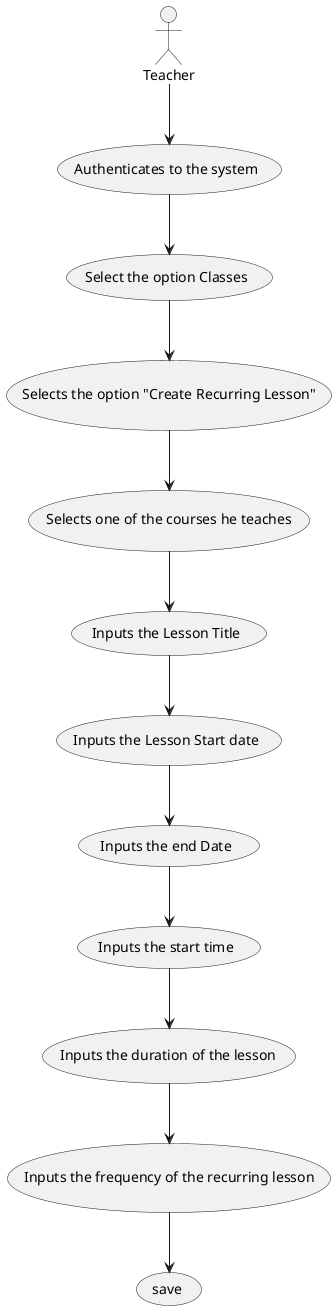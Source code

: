 @startuml
'https://plantuml.com/use-case-diagram




actor Teacher
    Teacher -down-> (Authenticates to the system)
    (Authenticates to the system) --> (Select the option Classes)
    (Select the option Classes) --> (Selects the option "Create Recurring Lesson")
    (Selects the option "Create Recurring Lesson") --> (Selects one of the courses he teaches)
    (Selects one of the courses he teaches) --> (Inputs the Lesson Title)
    (Inputs the Lesson Title) --> (Inputs the Lesson Start date)
    (Inputs the Lesson Start date) --> (Inputs the end Date)
    (Inputs the end Date) --> (Inputs the start time)
    (Inputs the start time) --> (Inputs the duration of the lesson)
    (Inputs the duration of the lesson) --> (Inputs the frequency of the recurring lesson)
    (Inputs the frequency of the recurring lesson) --> (save)


@enduml
